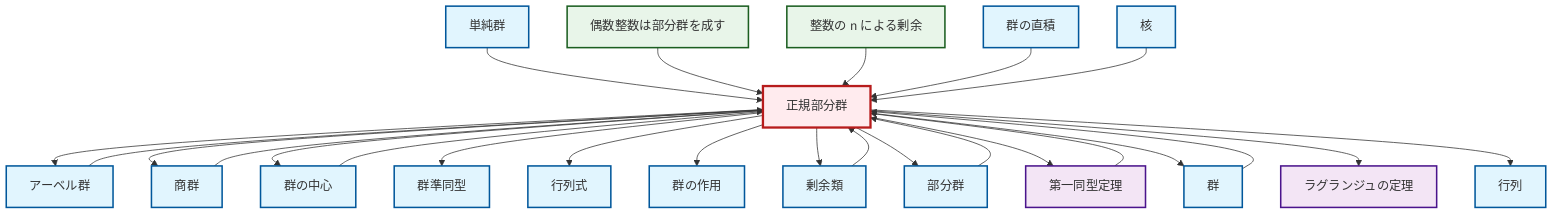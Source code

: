 graph TD
    classDef definition fill:#e1f5fe,stroke:#01579b,stroke-width:2px
    classDef theorem fill:#f3e5f5,stroke:#4a148c,stroke-width:2px
    classDef axiom fill:#fff3e0,stroke:#e65100,stroke-width:2px
    classDef example fill:#e8f5e9,stroke:#1b5e20,stroke-width:2px
    classDef current fill:#ffebee,stroke:#b71c1c,stroke-width:3px
    def-matrix["行列"]:::definition
    def-kernel["核"]:::definition
    thm-first-isomorphism["第一同型定理"]:::theorem
    def-group["群"]:::definition
    def-subgroup["部分群"]:::definition
    def-determinant["行列式"]:::definition
    thm-lagrange["ラグランジュの定理"]:::theorem
    def-center-of-group["群の中心"]:::definition
    def-homomorphism["群準同型"]:::definition
    def-group-action["群の作用"]:::definition
    def-coset["剰余類"]:::definition
    def-direct-product["群の直積"]:::definition
    ex-quotient-integers-mod-n["整数の n による剰余"]:::example
    def-quotient-group["商群"]:::definition
    def-normal-subgroup["正規部分群"]:::definition
    def-abelian-group["アーベル群"]:::definition
    ex-even-integers-subgroup["偶数整数は部分群を成す"]:::example
    def-simple-group["単純群"]:::definition
    def-normal-subgroup --> def-abelian-group
    def-normal-subgroup --> def-quotient-group
    def-center-of-group --> def-normal-subgroup
    def-quotient-group --> def-normal-subgroup
    def-simple-group --> def-normal-subgroup
    def-normal-subgroup --> def-center-of-group
    def-abelian-group --> def-normal-subgroup
    ex-even-integers-subgroup --> def-normal-subgroup
    def-coset --> def-normal-subgroup
    def-normal-subgroup --> def-homomorphism
    def-normal-subgroup --> def-determinant
    def-normal-subgroup --> def-group-action
    def-normal-subgroup --> def-coset
    def-normal-subgroup --> def-subgroup
    def-subgroup --> def-normal-subgroup
    thm-first-isomorphism --> def-normal-subgroup
    ex-quotient-integers-mod-n --> def-normal-subgroup
    def-group --> def-normal-subgroup
    def-normal-subgroup --> thm-first-isomorphism
    def-direct-product --> def-normal-subgroup
    def-normal-subgroup --> def-group
    def-normal-subgroup --> thm-lagrange
    def-normal-subgroup --> def-matrix
    def-kernel --> def-normal-subgroup
    class def-normal-subgroup current